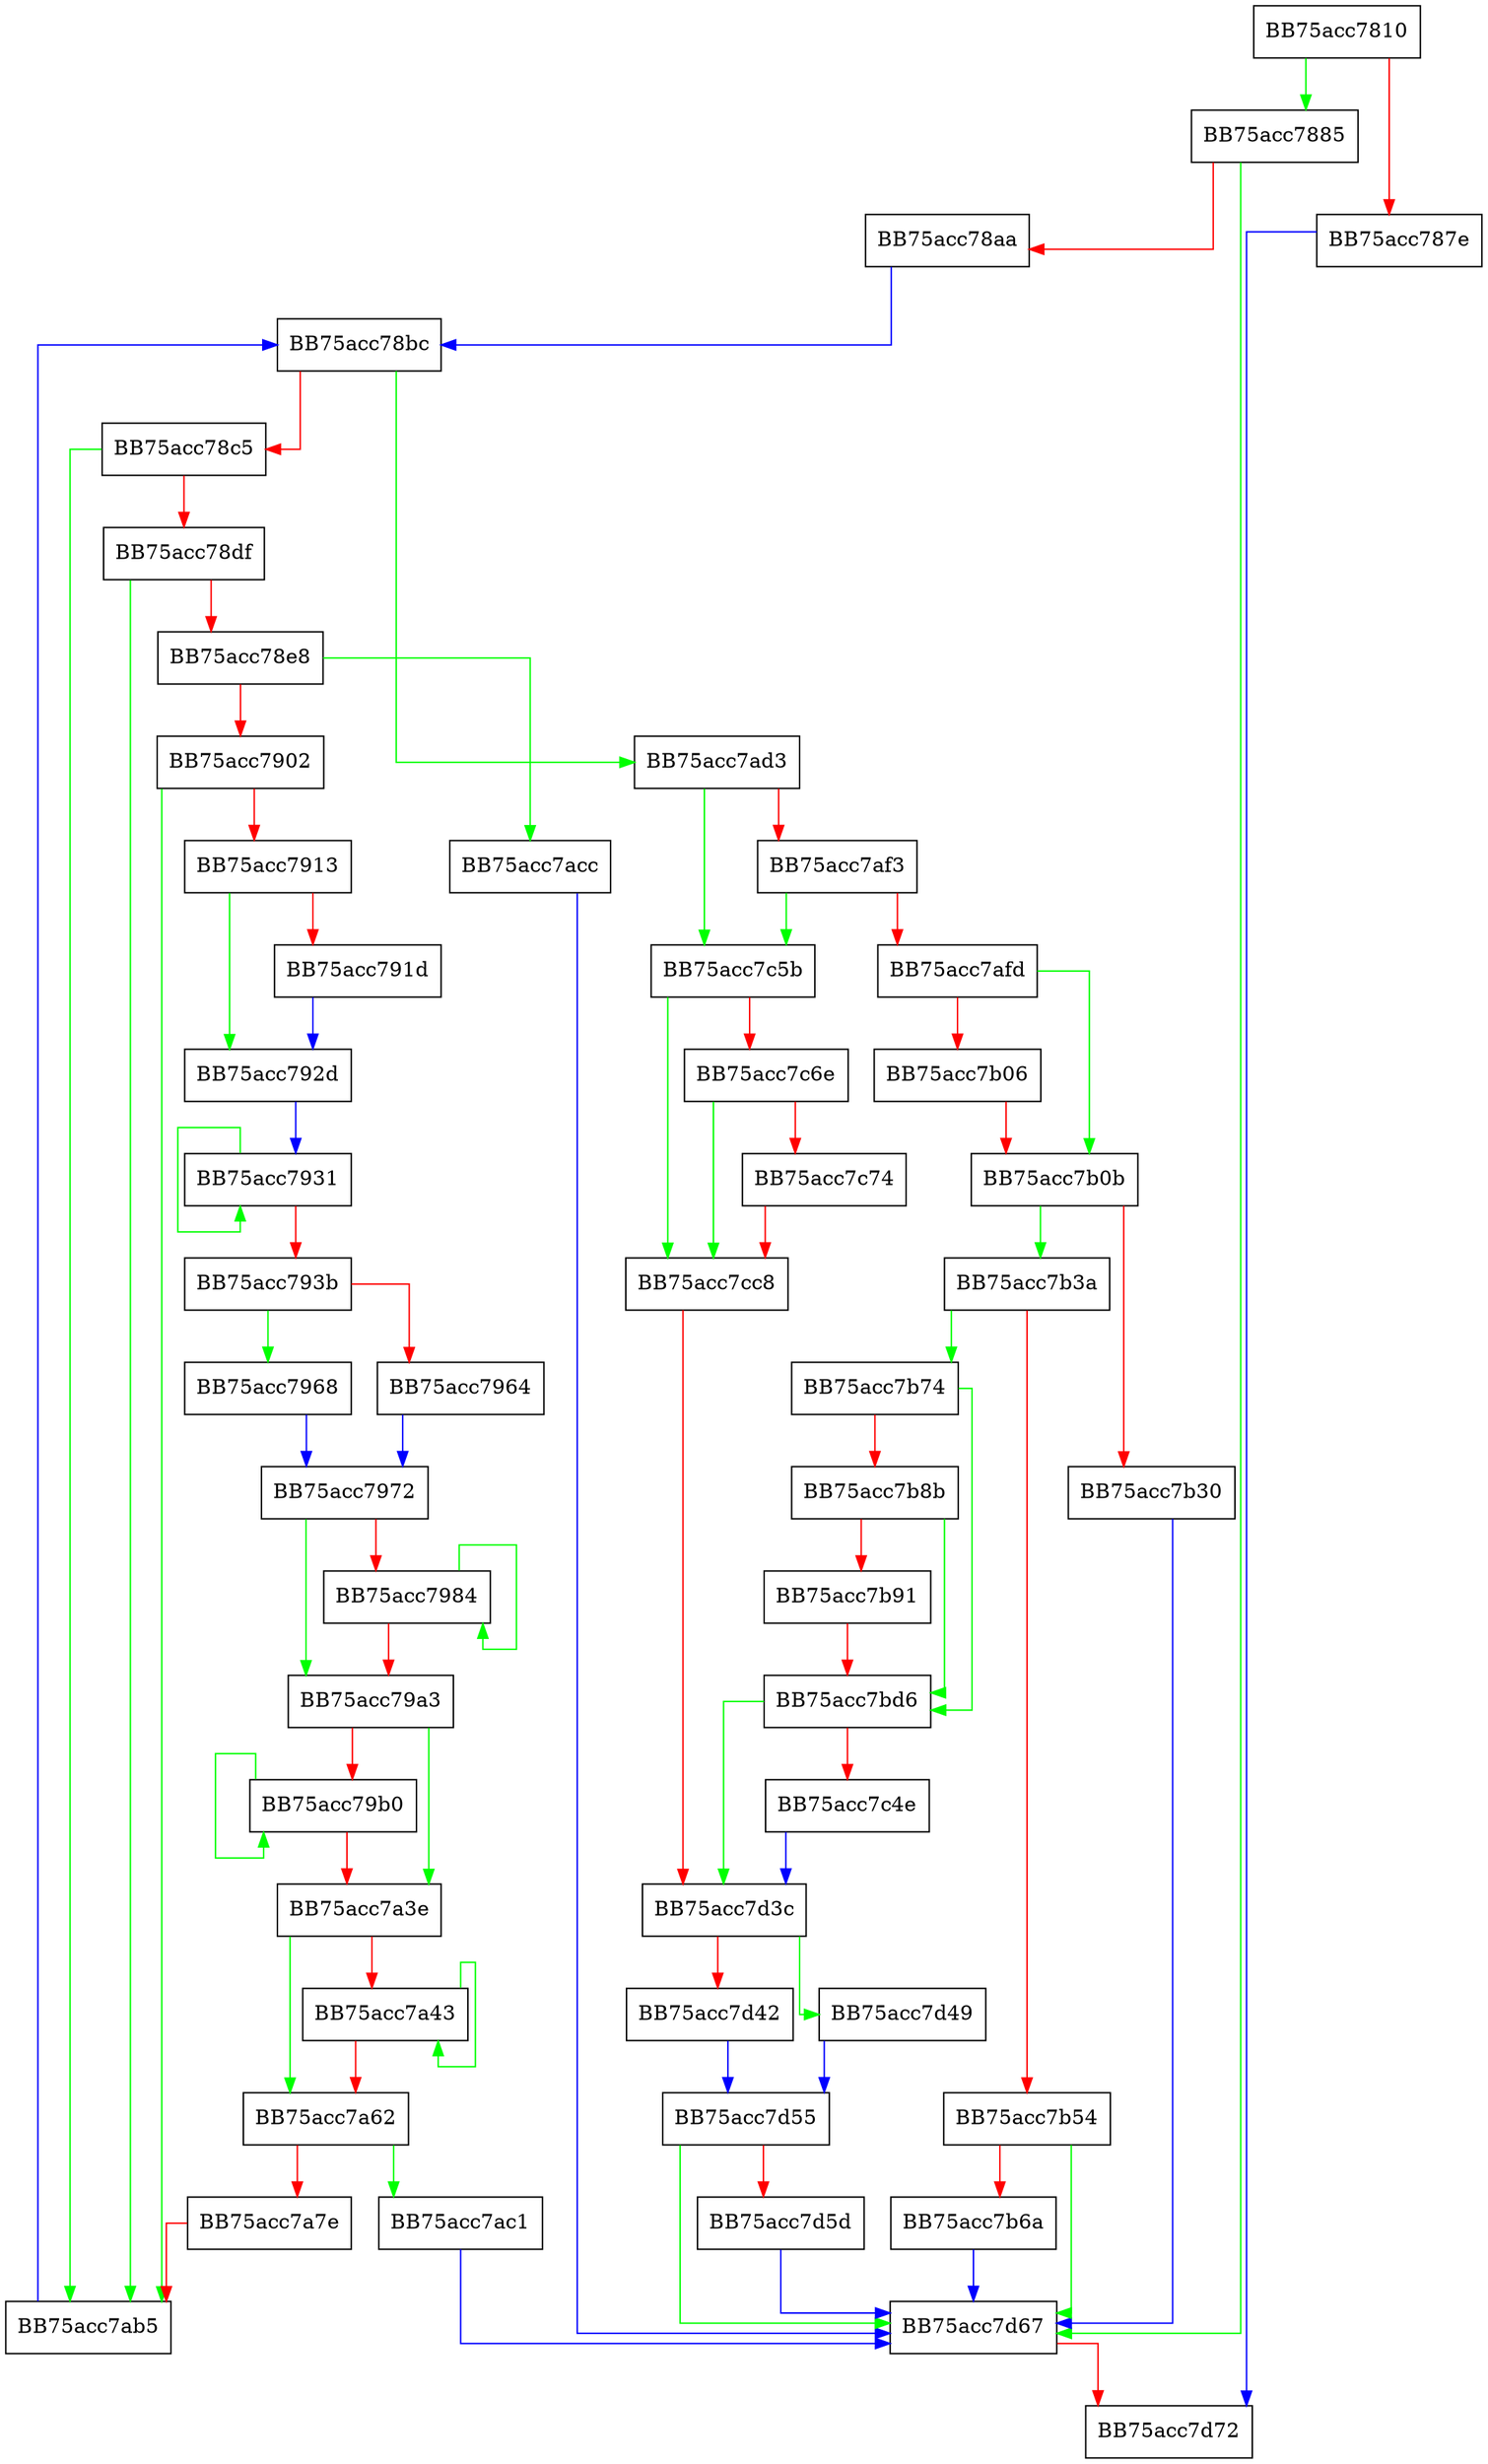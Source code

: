 digraph ReportCertificate {
  node [shape="box"];
  graph [splines=ortho];
  BB75acc7810 -> BB75acc7885 [color="green"];
  BB75acc7810 -> BB75acc787e [color="red"];
  BB75acc787e -> BB75acc7d72 [color="blue"];
  BB75acc7885 -> BB75acc7d67 [color="green"];
  BB75acc7885 -> BB75acc78aa [color="red"];
  BB75acc78aa -> BB75acc78bc [color="blue"];
  BB75acc78bc -> BB75acc7ad3 [color="green"];
  BB75acc78bc -> BB75acc78c5 [color="red"];
  BB75acc78c5 -> BB75acc7ab5 [color="green"];
  BB75acc78c5 -> BB75acc78df [color="red"];
  BB75acc78df -> BB75acc7ab5 [color="green"];
  BB75acc78df -> BB75acc78e8 [color="red"];
  BB75acc78e8 -> BB75acc7acc [color="green"];
  BB75acc78e8 -> BB75acc7902 [color="red"];
  BB75acc7902 -> BB75acc7ab5 [color="green"];
  BB75acc7902 -> BB75acc7913 [color="red"];
  BB75acc7913 -> BB75acc792d [color="green"];
  BB75acc7913 -> BB75acc791d [color="red"];
  BB75acc791d -> BB75acc792d [color="blue"];
  BB75acc792d -> BB75acc7931 [color="blue"];
  BB75acc7931 -> BB75acc7931 [color="green"];
  BB75acc7931 -> BB75acc793b [color="red"];
  BB75acc793b -> BB75acc7968 [color="green"];
  BB75acc793b -> BB75acc7964 [color="red"];
  BB75acc7964 -> BB75acc7972 [color="blue"];
  BB75acc7968 -> BB75acc7972 [color="blue"];
  BB75acc7972 -> BB75acc79a3 [color="green"];
  BB75acc7972 -> BB75acc7984 [color="red"];
  BB75acc7984 -> BB75acc7984 [color="green"];
  BB75acc7984 -> BB75acc79a3 [color="red"];
  BB75acc79a3 -> BB75acc7a3e [color="green"];
  BB75acc79a3 -> BB75acc79b0 [color="red"];
  BB75acc79b0 -> BB75acc79b0 [color="green"];
  BB75acc79b0 -> BB75acc7a3e [color="red"];
  BB75acc7a3e -> BB75acc7a62 [color="green"];
  BB75acc7a3e -> BB75acc7a43 [color="red"];
  BB75acc7a43 -> BB75acc7a43 [color="green"];
  BB75acc7a43 -> BB75acc7a62 [color="red"];
  BB75acc7a62 -> BB75acc7ac1 [color="green"];
  BB75acc7a62 -> BB75acc7a7e [color="red"];
  BB75acc7a7e -> BB75acc7ab5 [color="red"];
  BB75acc7ab5 -> BB75acc78bc [color="blue"];
  BB75acc7ac1 -> BB75acc7d67 [color="blue"];
  BB75acc7acc -> BB75acc7d67 [color="blue"];
  BB75acc7ad3 -> BB75acc7c5b [color="green"];
  BB75acc7ad3 -> BB75acc7af3 [color="red"];
  BB75acc7af3 -> BB75acc7c5b [color="green"];
  BB75acc7af3 -> BB75acc7afd [color="red"];
  BB75acc7afd -> BB75acc7b0b [color="green"];
  BB75acc7afd -> BB75acc7b06 [color="red"];
  BB75acc7b06 -> BB75acc7b0b [color="red"];
  BB75acc7b0b -> BB75acc7b3a [color="green"];
  BB75acc7b0b -> BB75acc7b30 [color="red"];
  BB75acc7b30 -> BB75acc7d67 [color="blue"];
  BB75acc7b3a -> BB75acc7b74 [color="green"];
  BB75acc7b3a -> BB75acc7b54 [color="red"];
  BB75acc7b54 -> BB75acc7d67 [color="green"];
  BB75acc7b54 -> BB75acc7b6a [color="red"];
  BB75acc7b6a -> BB75acc7d67 [color="blue"];
  BB75acc7b74 -> BB75acc7bd6 [color="green"];
  BB75acc7b74 -> BB75acc7b8b [color="red"];
  BB75acc7b8b -> BB75acc7bd6 [color="green"];
  BB75acc7b8b -> BB75acc7b91 [color="red"];
  BB75acc7b91 -> BB75acc7bd6 [color="red"];
  BB75acc7bd6 -> BB75acc7d3c [color="green"];
  BB75acc7bd6 -> BB75acc7c4e [color="red"];
  BB75acc7c4e -> BB75acc7d3c [color="blue"];
  BB75acc7c5b -> BB75acc7cc8 [color="green"];
  BB75acc7c5b -> BB75acc7c6e [color="red"];
  BB75acc7c6e -> BB75acc7cc8 [color="green"];
  BB75acc7c6e -> BB75acc7c74 [color="red"];
  BB75acc7c74 -> BB75acc7cc8 [color="red"];
  BB75acc7cc8 -> BB75acc7d3c [color="red"];
  BB75acc7d3c -> BB75acc7d49 [color="green"];
  BB75acc7d3c -> BB75acc7d42 [color="red"];
  BB75acc7d42 -> BB75acc7d55 [color="blue"];
  BB75acc7d49 -> BB75acc7d55 [color="blue"];
  BB75acc7d55 -> BB75acc7d67 [color="green"];
  BB75acc7d55 -> BB75acc7d5d [color="red"];
  BB75acc7d5d -> BB75acc7d67 [color="blue"];
  BB75acc7d67 -> BB75acc7d72 [color="red"];
}